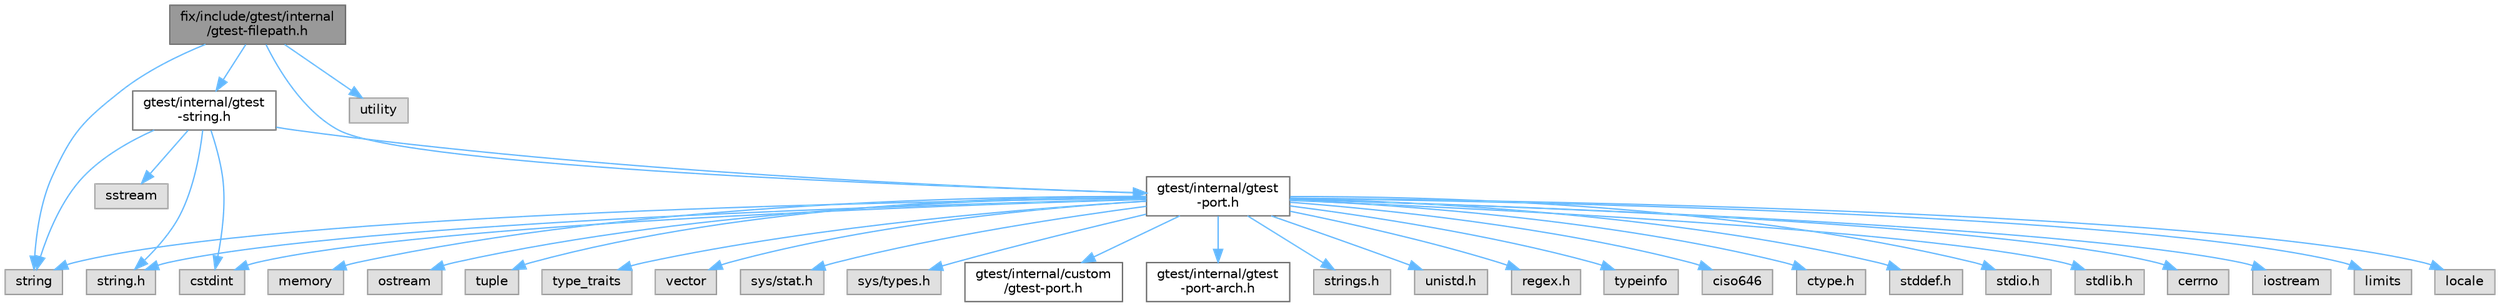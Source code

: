 digraph "fix/include/gtest/internal/gtest-filepath.h"
{
 // LATEX_PDF_SIZE
  bgcolor="transparent";
  edge [fontname=Helvetica,fontsize=10,labelfontname=Helvetica,labelfontsize=10];
  node [fontname=Helvetica,fontsize=10,shape=box,height=0.2,width=0.4];
  Node1 [id="Node000001",label="fix/include/gtest/internal\l/gtest-filepath.h",height=0.2,width=0.4,color="gray40", fillcolor="grey60", style="filled", fontcolor="black",tooltip=" "];
  Node1 -> Node2 [id="edge1_Node000001_Node000002",color="steelblue1",style="solid",tooltip=" "];
  Node2 [id="Node000002",label="string",height=0.2,width=0.4,color="grey60", fillcolor="#E0E0E0", style="filled",tooltip=" "];
  Node1 -> Node3 [id="edge2_Node000001_Node000003",color="steelblue1",style="solid",tooltip=" "];
  Node3 [id="Node000003",label="utility",height=0.2,width=0.4,color="grey60", fillcolor="#E0E0E0", style="filled",tooltip=" "];
  Node1 -> Node4 [id="edge3_Node000001_Node000004",color="steelblue1",style="solid",tooltip=" "];
  Node4 [id="Node000004",label="gtest/internal/gtest\l-port.h",height=0.2,width=0.4,color="grey40", fillcolor="white", style="filled",URL="$gtest-port_8h.html",tooltip=" "];
  Node4 -> Node5 [id="edge4_Node000004_Node000005",color="steelblue1",style="solid",tooltip=" "];
  Node5 [id="Node000005",label="ciso646",height=0.2,width=0.4,color="grey60", fillcolor="#E0E0E0", style="filled",tooltip=" "];
  Node4 -> Node6 [id="edge5_Node000004_Node000006",color="steelblue1",style="solid",tooltip=" "];
  Node6 [id="Node000006",label="ctype.h",height=0.2,width=0.4,color="grey60", fillcolor="#E0E0E0", style="filled",tooltip=" "];
  Node4 -> Node7 [id="edge6_Node000004_Node000007",color="steelblue1",style="solid",tooltip=" "];
  Node7 [id="Node000007",label="stddef.h",height=0.2,width=0.4,color="grey60", fillcolor="#E0E0E0", style="filled",tooltip=" "];
  Node4 -> Node8 [id="edge7_Node000004_Node000008",color="steelblue1",style="solid",tooltip=" "];
  Node8 [id="Node000008",label="stdio.h",height=0.2,width=0.4,color="grey60", fillcolor="#E0E0E0", style="filled",tooltip=" "];
  Node4 -> Node9 [id="edge8_Node000004_Node000009",color="steelblue1",style="solid",tooltip=" "];
  Node9 [id="Node000009",label="stdlib.h",height=0.2,width=0.4,color="grey60", fillcolor="#E0E0E0", style="filled",tooltip=" "];
  Node4 -> Node10 [id="edge9_Node000004_Node000010",color="steelblue1",style="solid",tooltip=" "];
  Node10 [id="Node000010",label="string.h",height=0.2,width=0.4,color="grey60", fillcolor="#E0E0E0", style="filled",tooltip=" "];
  Node4 -> Node11 [id="edge10_Node000004_Node000011",color="steelblue1",style="solid",tooltip=" "];
  Node11 [id="Node000011",label="cerrno",height=0.2,width=0.4,color="grey60", fillcolor="#E0E0E0", style="filled",tooltip=" "];
  Node4 -> Node12 [id="edge11_Node000004_Node000012",color="steelblue1",style="solid",tooltip=" "];
  Node12 [id="Node000012",label="cstdint",height=0.2,width=0.4,color="grey60", fillcolor="#E0E0E0", style="filled",tooltip=" "];
  Node4 -> Node13 [id="edge12_Node000004_Node000013",color="steelblue1",style="solid",tooltip=" "];
  Node13 [id="Node000013",label="iostream",height=0.2,width=0.4,color="grey60", fillcolor="#E0E0E0", style="filled",tooltip=" "];
  Node4 -> Node14 [id="edge13_Node000004_Node000014",color="steelblue1",style="solid",tooltip=" "];
  Node14 [id="Node000014",label="limits",height=0.2,width=0.4,color="grey60", fillcolor="#E0E0E0", style="filled",tooltip=" "];
  Node4 -> Node15 [id="edge14_Node000004_Node000015",color="steelblue1",style="solid",tooltip=" "];
  Node15 [id="Node000015",label="locale",height=0.2,width=0.4,color="grey60", fillcolor="#E0E0E0", style="filled",tooltip=" "];
  Node4 -> Node16 [id="edge15_Node000004_Node000016",color="steelblue1",style="solid",tooltip=" "];
  Node16 [id="Node000016",label="memory",height=0.2,width=0.4,color="grey60", fillcolor="#E0E0E0", style="filled",tooltip=" "];
  Node4 -> Node17 [id="edge16_Node000004_Node000017",color="steelblue1",style="solid",tooltip=" "];
  Node17 [id="Node000017",label="ostream",height=0.2,width=0.4,color="grey60", fillcolor="#E0E0E0", style="filled",tooltip=" "];
  Node4 -> Node2 [id="edge17_Node000004_Node000002",color="steelblue1",style="solid",tooltip=" "];
  Node4 -> Node18 [id="edge18_Node000004_Node000018",color="steelblue1",style="solid",tooltip=" "];
  Node18 [id="Node000018",label="tuple",height=0.2,width=0.4,color="grey60", fillcolor="#E0E0E0", style="filled",tooltip=" "];
  Node4 -> Node19 [id="edge19_Node000004_Node000019",color="steelblue1",style="solid",tooltip=" "];
  Node19 [id="Node000019",label="type_traits",height=0.2,width=0.4,color="grey60", fillcolor="#E0E0E0", style="filled",tooltip=" "];
  Node4 -> Node20 [id="edge20_Node000004_Node000020",color="steelblue1",style="solid",tooltip=" "];
  Node20 [id="Node000020",label="vector",height=0.2,width=0.4,color="grey60", fillcolor="#E0E0E0", style="filled",tooltip=" "];
  Node4 -> Node21 [id="edge21_Node000004_Node000021",color="steelblue1",style="solid",tooltip=" "];
  Node21 [id="Node000021",label="sys/stat.h",height=0.2,width=0.4,color="grey60", fillcolor="#E0E0E0", style="filled",tooltip=" "];
  Node4 -> Node22 [id="edge22_Node000004_Node000022",color="steelblue1",style="solid",tooltip=" "];
  Node22 [id="Node000022",label="sys/types.h",height=0.2,width=0.4,color="grey60", fillcolor="#E0E0E0", style="filled",tooltip=" "];
  Node4 -> Node23 [id="edge23_Node000004_Node000023",color="steelblue1",style="solid",tooltip=" "];
  Node23 [id="Node000023",label="gtest/internal/custom\l/gtest-port.h",height=0.2,width=0.4,color="grey40", fillcolor="white", style="filled",URL="$custom_2gtest-port_8h.html",tooltip=" "];
  Node4 -> Node24 [id="edge24_Node000004_Node000024",color="steelblue1",style="solid",tooltip=" "];
  Node24 [id="Node000024",label="gtest/internal/gtest\l-port-arch.h",height=0.2,width=0.4,color="grey40", fillcolor="white", style="filled",URL="$gtest-port-arch_8h.html",tooltip=" "];
  Node4 -> Node25 [id="edge25_Node000004_Node000025",color="steelblue1",style="solid",tooltip=" "];
  Node25 [id="Node000025",label="strings.h",height=0.2,width=0.4,color="grey60", fillcolor="#E0E0E0", style="filled",tooltip=" "];
  Node4 -> Node26 [id="edge26_Node000004_Node000026",color="steelblue1",style="solid",tooltip=" "];
  Node26 [id="Node000026",label="unistd.h",height=0.2,width=0.4,color="grey60", fillcolor="#E0E0E0", style="filled",tooltip=" "];
  Node4 -> Node27 [id="edge27_Node000004_Node000027",color="steelblue1",style="solid",tooltip=" "];
  Node27 [id="Node000027",label="regex.h",height=0.2,width=0.4,color="grey60", fillcolor="#E0E0E0", style="filled",tooltip=" "];
  Node4 -> Node28 [id="edge28_Node000004_Node000028",color="steelblue1",style="solid",tooltip=" "];
  Node28 [id="Node000028",label="typeinfo",height=0.2,width=0.4,color="grey60", fillcolor="#E0E0E0", style="filled",tooltip=" "];
  Node1 -> Node29 [id="edge29_Node000001_Node000029",color="steelblue1",style="solid",tooltip=" "];
  Node29 [id="Node000029",label="gtest/internal/gtest\l-string.h",height=0.2,width=0.4,color="grey40", fillcolor="white", style="filled",URL="$gtest-string_8h.html",tooltip=" "];
  Node29 -> Node10 [id="edge30_Node000029_Node000010",color="steelblue1",style="solid",tooltip=" "];
  Node29 -> Node12 [id="edge31_Node000029_Node000012",color="steelblue1",style="solid",tooltip=" "];
  Node29 -> Node30 [id="edge32_Node000029_Node000030",color="steelblue1",style="solid",tooltip=" "];
  Node30 [id="Node000030",label="sstream",height=0.2,width=0.4,color="grey60", fillcolor="#E0E0E0", style="filled",tooltip=" "];
  Node29 -> Node2 [id="edge33_Node000029_Node000002",color="steelblue1",style="solid",tooltip=" "];
  Node29 -> Node4 [id="edge34_Node000029_Node000004",color="steelblue1",style="solid",tooltip=" "];
}
